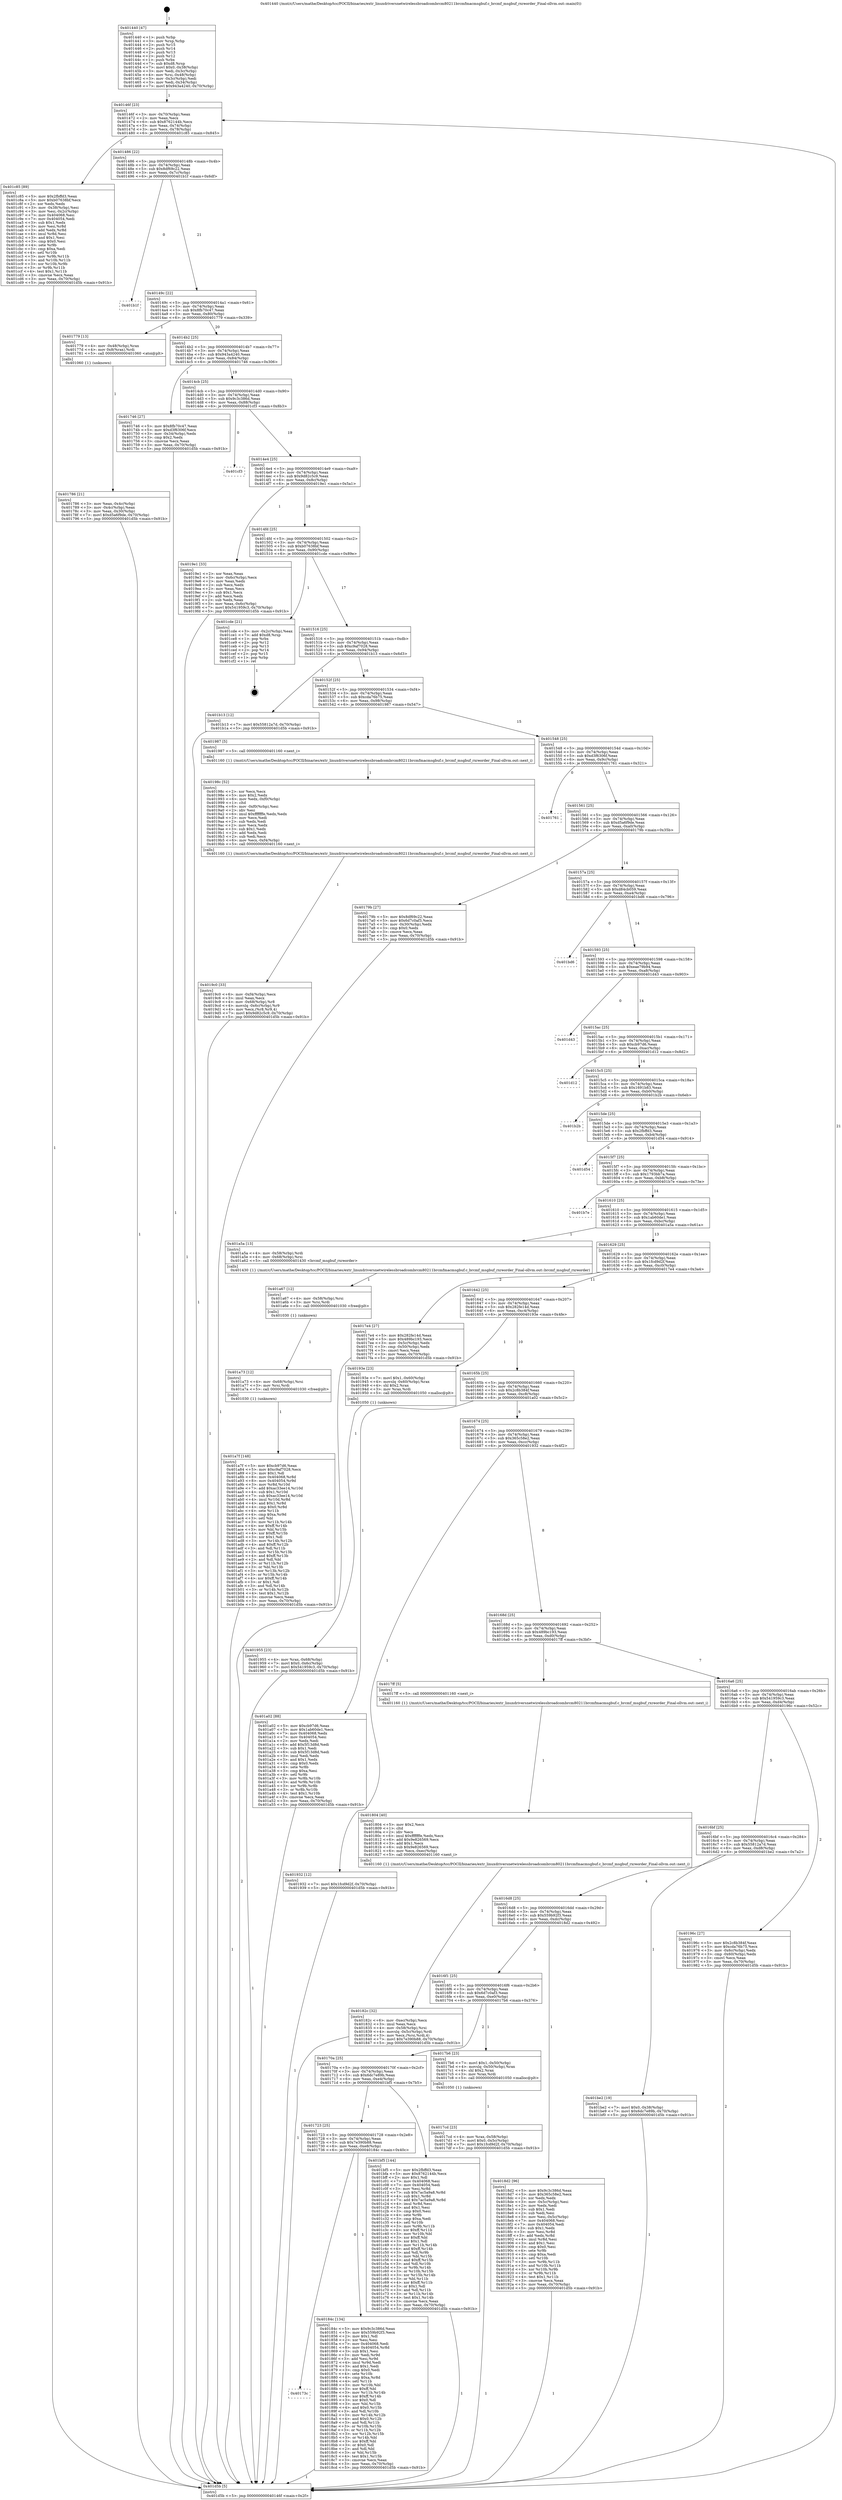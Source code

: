 digraph "0x401440" {
  label = "0x401440 (/mnt/c/Users/mathe/Desktop/tcc/POCII/binaries/extr_linuxdriversnetwirelessbroadcombrcm80211brcmfmacmsgbuf.c_brcmf_msgbuf_rxreorder_Final-ollvm.out::main(0))"
  labelloc = "t"
  node[shape=record]

  Entry [label="",width=0.3,height=0.3,shape=circle,fillcolor=black,style=filled]
  "0x40146f" [label="{
     0x40146f [23]\l
     | [instrs]\l
     &nbsp;&nbsp;0x40146f \<+3\>: mov -0x70(%rbp),%eax\l
     &nbsp;&nbsp;0x401472 \<+2\>: mov %eax,%ecx\l
     &nbsp;&nbsp;0x401474 \<+6\>: sub $0x8762144b,%ecx\l
     &nbsp;&nbsp;0x40147a \<+3\>: mov %eax,-0x74(%rbp)\l
     &nbsp;&nbsp;0x40147d \<+3\>: mov %ecx,-0x78(%rbp)\l
     &nbsp;&nbsp;0x401480 \<+6\>: je 0000000000401c85 \<main+0x845\>\l
  }"]
  "0x401c85" [label="{
     0x401c85 [89]\l
     | [instrs]\l
     &nbsp;&nbsp;0x401c85 \<+5\>: mov $0x2fbffd3,%eax\l
     &nbsp;&nbsp;0x401c8a \<+5\>: mov $0xb07638bf,%ecx\l
     &nbsp;&nbsp;0x401c8f \<+2\>: xor %edx,%edx\l
     &nbsp;&nbsp;0x401c91 \<+3\>: mov -0x38(%rbp),%esi\l
     &nbsp;&nbsp;0x401c94 \<+3\>: mov %esi,-0x2c(%rbp)\l
     &nbsp;&nbsp;0x401c97 \<+7\>: mov 0x404068,%esi\l
     &nbsp;&nbsp;0x401c9e \<+7\>: mov 0x404054,%edi\l
     &nbsp;&nbsp;0x401ca5 \<+3\>: sub $0x1,%edx\l
     &nbsp;&nbsp;0x401ca8 \<+3\>: mov %esi,%r8d\l
     &nbsp;&nbsp;0x401cab \<+3\>: add %edx,%r8d\l
     &nbsp;&nbsp;0x401cae \<+4\>: imul %r8d,%esi\l
     &nbsp;&nbsp;0x401cb2 \<+3\>: and $0x1,%esi\l
     &nbsp;&nbsp;0x401cb5 \<+3\>: cmp $0x0,%esi\l
     &nbsp;&nbsp;0x401cb8 \<+4\>: sete %r9b\l
     &nbsp;&nbsp;0x401cbc \<+3\>: cmp $0xa,%edi\l
     &nbsp;&nbsp;0x401cbf \<+4\>: setl %r10b\l
     &nbsp;&nbsp;0x401cc3 \<+3\>: mov %r9b,%r11b\l
     &nbsp;&nbsp;0x401cc6 \<+3\>: and %r10b,%r11b\l
     &nbsp;&nbsp;0x401cc9 \<+3\>: xor %r10b,%r9b\l
     &nbsp;&nbsp;0x401ccc \<+3\>: or %r9b,%r11b\l
     &nbsp;&nbsp;0x401ccf \<+4\>: test $0x1,%r11b\l
     &nbsp;&nbsp;0x401cd3 \<+3\>: cmovne %ecx,%eax\l
     &nbsp;&nbsp;0x401cd6 \<+3\>: mov %eax,-0x70(%rbp)\l
     &nbsp;&nbsp;0x401cd9 \<+5\>: jmp 0000000000401d5b \<main+0x91b\>\l
  }"]
  "0x401486" [label="{
     0x401486 [22]\l
     | [instrs]\l
     &nbsp;&nbsp;0x401486 \<+5\>: jmp 000000000040148b \<main+0x4b\>\l
     &nbsp;&nbsp;0x40148b \<+3\>: mov -0x74(%rbp),%eax\l
     &nbsp;&nbsp;0x40148e \<+5\>: sub $0x8df69c22,%eax\l
     &nbsp;&nbsp;0x401493 \<+3\>: mov %eax,-0x7c(%rbp)\l
     &nbsp;&nbsp;0x401496 \<+6\>: je 0000000000401b1f \<main+0x6df\>\l
  }"]
  Exit [label="",width=0.3,height=0.3,shape=circle,fillcolor=black,style=filled,peripheries=2]
  "0x401b1f" [label="{
     0x401b1f\l
  }", style=dashed]
  "0x40149c" [label="{
     0x40149c [22]\l
     | [instrs]\l
     &nbsp;&nbsp;0x40149c \<+5\>: jmp 00000000004014a1 \<main+0x61\>\l
     &nbsp;&nbsp;0x4014a1 \<+3\>: mov -0x74(%rbp),%eax\l
     &nbsp;&nbsp;0x4014a4 \<+5\>: sub $0x8fb70c47,%eax\l
     &nbsp;&nbsp;0x4014a9 \<+3\>: mov %eax,-0x80(%rbp)\l
     &nbsp;&nbsp;0x4014ac \<+6\>: je 0000000000401779 \<main+0x339\>\l
  }"]
  "0x401a7f" [label="{
     0x401a7f [148]\l
     | [instrs]\l
     &nbsp;&nbsp;0x401a7f \<+5\>: mov $0xcb97d6,%eax\l
     &nbsp;&nbsp;0x401a84 \<+5\>: mov $0xc9af7028,%ecx\l
     &nbsp;&nbsp;0x401a89 \<+2\>: mov $0x1,%dl\l
     &nbsp;&nbsp;0x401a8b \<+8\>: mov 0x404068,%r8d\l
     &nbsp;&nbsp;0x401a93 \<+8\>: mov 0x404054,%r9d\l
     &nbsp;&nbsp;0x401a9b \<+3\>: mov %r8d,%r10d\l
     &nbsp;&nbsp;0x401a9e \<+7\>: add $0xac33ee14,%r10d\l
     &nbsp;&nbsp;0x401aa5 \<+4\>: sub $0x1,%r10d\l
     &nbsp;&nbsp;0x401aa9 \<+7\>: sub $0xac33ee14,%r10d\l
     &nbsp;&nbsp;0x401ab0 \<+4\>: imul %r10d,%r8d\l
     &nbsp;&nbsp;0x401ab4 \<+4\>: and $0x1,%r8d\l
     &nbsp;&nbsp;0x401ab8 \<+4\>: cmp $0x0,%r8d\l
     &nbsp;&nbsp;0x401abc \<+4\>: sete %r11b\l
     &nbsp;&nbsp;0x401ac0 \<+4\>: cmp $0xa,%r9d\l
     &nbsp;&nbsp;0x401ac4 \<+3\>: setl %bl\l
     &nbsp;&nbsp;0x401ac7 \<+3\>: mov %r11b,%r14b\l
     &nbsp;&nbsp;0x401aca \<+4\>: xor $0xff,%r14b\l
     &nbsp;&nbsp;0x401ace \<+3\>: mov %bl,%r15b\l
     &nbsp;&nbsp;0x401ad1 \<+4\>: xor $0xff,%r15b\l
     &nbsp;&nbsp;0x401ad5 \<+3\>: xor $0x1,%dl\l
     &nbsp;&nbsp;0x401ad8 \<+3\>: mov %r14b,%r12b\l
     &nbsp;&nbsp;0x401adb \<+4\>: and $0xff,%r12b\l
     &nbsp;&nbsp;0x401adf \<+3\>: and %dl,%r11b\l
     &nbsp;&nbsp;0x401ae2 \<+3\>: mov %r15b,%r13b\l
     &nbsp;&nbsp;0x401ae5 \<+4\>: and $0xff,%r13b\l
     &nbsp;&nbsp;0x401ae9 \<+2\>: and %dl,%bl\l
     &nbsp;&nbsp;0x401aeb \<+3\>: or %r11b,%r12b\l
     &nbsp;&nbsp;0x401aee \<+3\>: or %bl,%r13b\l
     &nbsp;&nbsp;0x401af1 \<+3\>: xor %r13b,%r12b\l
     &nbsp;&nbsp;0x401af4 \<+3\>: or %r15b,%r14b\l
     &nbsp;&nbsp;0x401af7 \<+4\>: xor $0xff,%r14b\l
     &nbsp;&nbsp;0x401afb \<+3\>: or $0x1,%dl\l
     &nbsp;&nbsp;0x401afe \<+3\>: and %dl,%r14b\l
     &nbsp;&nbsp;0x401b01 \<+3\>: or %r14b,%r12b\l
     &nbsp;&nbsp;0x401b04 \<+4\>: test $0x1,%r12b\l
     &nbsp;&nbsp;0x401b08 \<+3\>: cmovne %ecx,%eax\l
     &nbsp;&nbsp;0x401b0b \<+3\>: mov %eax,-0x70(%rbp)\l
     &nbsp;&nbsp;0x401b0e \<+5\>: jmp 0000000000401d5b \<main+0x91b\>\l
  }"]
  "0x401779" [label="{
     0x401779 [13]\l
     | [instrs]\l
     &nbsp;&nbsp;0x401779 \<+4\>: mov -0x48(%rbp),%rax\l
     &nbsp;&nbsp;0x40177d \<+4\>: mov 0x8(%rax),%rdi\l
     &nbsp;&nbsp;0x401781 \<+5\>: call 0000000000401060 \<atoi@plt\>\l
     | [calls]\l
     &nbsp;&nbsp;0x401060 \{1\} (unknown)\l
  }"]
  "0x4014b2" [label="{
     0x4014b2 [25]\l
     | [instrs]\l
     &nbsp;&nbsp;0x4014b2 \<+5\>: jmp 00000000004014b7 \<main+0x77\>\l
     &nbsp;&nbsp;0x4014b7 \<+3\>: mov -0x74(%rbp),%eax\l
     &nbsp;&nbsp;0x4014ba \<+5\>: sub $0x943a4240,%eax\l
     &nbsp;&nbsp;0x4014bf \<+6\>: mov %eax,-0x84(%rbp)\l
     &nbsp;&nbsp;0x4014c5 \<+6\>: je 0000000000401746 \<main+0x306\>\l
  }"]
  "0x401a73" [label="{
     0x401a73 [12]\l
     | [instrs]\l
     &nbsp;&nbsp;0x401a73 \<+4\>: mov -0x68(%rbp),%rsi\l
     &nbsp;&nbsp;0x401a77 \<+3\>: mov %rsi,%rdi\l
     &nbsp;&nbsp;0x401a7a \<+5\>: call 0000000000401030 \<free@plt\>\l
     | [calls]\l
     &nbsp;&nbsp;0x401030 \{1\} (unknown)\l
  }"]
  "0x401746" [label="{
     0x401746 [27]\l
     | [instrs]\l
     &nbsp;&nbsp;0x401746 \<+5\>: mov $0x8fb70c47,%eax\l
     &nbsp;&nbsp;0x40174b \<+5\>: mov $0xd3f6306f,%ecx\l
     &nbsp;&nbsp;0x401750 \<+3\>: mov -0x34(%rbp),%edx\l
     &nbsp;&nbsp;0x401753 \<+3\>: cmp $0x2,%edx\l
     &nbsp;&nbsp;0x401756 \<+3\>: cmovne %ecx,%eax\l
     &nbsp;&nbsp;0x401759 \<+3\>: mov %eax,-0x70(%rbp)\l
     &nbsp;&nbsp;0x40175c \<+5\>: jmp 0000000000401d5b \<main+0x91b\>\l
  }"]
  "0x4014cb" [label="{
     0x4014cb [25]\l
     | [instrs]\l
     &nbsp;&nbsp;0x4014cb \<+5\>: jmp 00000000004014d0 \<main+0x90\>\l
     &nbsp;&nbsp;0x4014d0 \<+3\>: mov -0x74(%rbp),%eax\l
     &nbsp;&nbsp;0x4014d3 \<+5\>: sub $0x9c3c386d,%eax\l
     &nbsp;&nbsp;0x4014d8 \<+6\>: mov %eax,-0x88(%rbp)\l
     &nbsp;&nbsp;0x4014de \<+6\>: je 0000000000401cf3 \<main+0x8b3\>\l
  }"]
  "0x401d5b" [label="{
     0x401d5b [5]\l
     | [instrs]\l
     &nbsp;&nbsp;0x401d5b \<+5\>: jmp 000000000040146f \<main+0x2f\>\l
  }"]
  "0x401440" [label="{
     0x401440 [47]\l
     | [instrs]\l
     &nbsp;&nbsp;0x401440 \<+1\>: push %rbp\l
     &nbsp;&nbsp;0x401441 \<+3\>: mov %rsp,%rbp\l
     &nbsp;&nbsp;0x401444 \<+2\>: push %r15\l
     &nbsp;&nbsp;0x401446 \<+2\>: push %r14\l
     &nbsp;&nbsp;0x401448 \<+2\>: push %r13\l
     &nbsp;&nbsp;0x40144a \<+2\>: push %r12\l
     &nbsp;&nbsp;0x40144c \<+1\>: push %rbx\l
     &nbsp;&nbsp;0x40144d \<+7\>: sub $0xd8,%rsp\l
     &nbsp;&nbsp;0x401454 \<+7\>: movl $0x0,-0x38(%rbp)\l
     &nbsp;&nbsp;0x40145b \<+3\>: mov %edi,-0x3c(%rbp)\l
     &nbsp;&nbsp;0x40145e \<+4\>: mov %rsi,-0x48(%rbp)\l
     &nbsp;&nbsp;0x401462 \<+3\>: mov -0x3c(%rbp),%edi\l
     &nbsp;&nbsp;0x401465 \<+3\>: mov %edi,-0x34(%rbp)\l
     &nbsp;&nbsp;0x401468 \<+7\>: movl $0x943a4240,-0x70(%rbp)\l
  }"]
  "0x401786" [label="{
     0x401786 [21]\l
     | [instrs]\l
     &nbsp;&nbsp;0x401786 \<+3\>: mov %eax,-0x4c(%rbp)\l
     &nbsp;&nbsp;0x401789 \<+3\>: mov -0x4c(%rbp),%eax\l
     &nbsp;&nbsp;0x40178c \<+3\>: mov %eax,-0x30(%rbp)\l
     &nbsp;&nbsp;0x40178f \<+7\>: movl $0xd5a6f9de,-0x70(%rbp)\l
     &nbsp;&nbsp;0x401796 \<+5\>: jmp 0000000000401d5b \<main+0x91b\>\l
  }"]
  "0x401a67" [label="{
     0x401a67 [12]\l
     | [instrs]\l
     &nbsp;&nbsp;0x401a67 \<+4\>: mov -0x58(%rbp),%rsi\l
     &nbsp;&nbsp;0x401a6b \<+3\>: mov %rsi,%rdi\l
     &nbsp;&nbsp;0x401a6e \<+5\>: call 0000000000401030 \<free@plt\>\l
     | [calls]\l
     &nbsp;&nbsp;0x401030 \{1\} (unknown)\l
  }"]
  "0x401cf3" [label="{
     0x401cf3\l
  }", style=dashed]
  "0x4014e4" [label="{
     0x4014e4 [25]\l
     | [instrs]\l
     &nbsp;&nbsp;0x4014e4 \<+5\>: jmp 00000000004014e9 \<main+0xa9\>\l
     &nbsp;&nbsp;0x4014e9 \<+3\>: mov -0x74(%rbp),%eax\l
     &nbsp;&nbsp;0x4014ec \<+5\>: sub $0x9d82c5c9,%eax\l
     &nbsp;&nbsp;0x4014f1 \<+6\>: mov %eax,-0x8c(%rbp)\l
     &nbsp;&nbsp;0x4014f7 \<+6\>: je 00000000004019e1 \<main+0x5a1\>\l
  }"]
  "0x4019c0" [label="{
     0x4019c0 [33]\l
     | [instrs]\l
     &nbsp;&nbsp;0x4019c0 \<+6\>: mov -0xf4(%rbp),%ecx\l
     &nbsp;&nbsp;0x4019c6 \<+3\>: imul %eax,%ecx\l
     &nbsp;&nbsp;0x4019c9 \<+4\>: mov -0x68(%rbp),%r8\l
     &nbsp;&nbsp;0x4019cd \<+4\>: movslq -0x6c(%rbp),%r9\l
     &nbsp;&nbsp;0x4019d1 \<+4\>: mov %ecx,(%r8,%r9,4)\l
     &nbsp;&nbsp;0x4019d5 \<+7\>: movl $0x9d82c5c9,-0x70(%rbp)\l
     &nbsp;&nbsp;0x4019dc \<+5\>: jmp 0000000000401d5b \<main+0x91b\>\l
  }"]
  "0x4019e1" [label="{
     0x4019e1 [33]\l
     | [instrs]\l
     &nbsp;&nbsp;0x4019e1 \<+2\>: xor %eax,%eax\l
     &nbsp;&nbsp;0x4019e3 \<+3\>: mov -0x6c(%rbp),%ecx\l
     &nbsp;&nbsp;0x4019e6 \<+2\>: mov %eax,%edx\l
     &nbsp;&nbsp;0x4019e8 \<+2\>: sub %ecx,%edx\l
     &nbsp;&nbsp;0x4019ea \<+2\>: mov %eax,%ecx\l
     &nbsp;&nbsp;0x4019ec \<+3\>: sub $0x1,%ecx\l
     &nbsp;&nbsp;0x4019ef \<+2\>: add %ecx,%edx\l
     &nbsp;&nbsp;0x4019f1 \<+2\>: sub %edx,%eax\l
     &nbsp;&nbsp;0x4019f3 \<+3\>: mov %eax,-0x6c(%rbp)\l
     &nbsp;&nbsp;0x4019f6 \<+7\>: movl $0x541959c3,-0x70(%rbp)\l
     &nbsp;&nbsp;0x4019fd \<+5\>: jmp 0000000000401d5b \<main+0x91b\>\l
  }"]
  "0x4014fd" [label="{
     0x4014fd [25]\l
     | [instrs]\l
     &nbsp;&nbsp;0x4014fd \<+5\>: jmp 0000000000401502 \<main+0xc2\>\l
     &nbsp;&nbsp;0x401502 \<+3\>: mov -0x74(%rbp),%eax\l
     &nbsp;&nbsp;0x401505 \<+5\>: sub $0xb07638bf,%eax\l
     &nbsp;&nbsp;0x40150a \<+6\>: mov %eax,-0x90(%rbp)\l
     &nbsp;&nbsp;0x401510 \<+6\>: je 0000000000401cde \<main+0x89e\>\l
  }"]
  "0x40198c" [label="{
     0x40198c [52]\l
     | [instrs]\l
     &nbsp;&nbsp;0x40198c \<+2\>: xor %ecx,%ecx\l
     &nbsp;&nbsp;0x40198e \<+5\>: mov $0x2,%edx\l
     &nbsp;&nbsp;0x401993 \<+6\>: mov %edx,-0xf0(%rbp)\l
     &nbsp;&nbsp;0x401999 \<+1\>: cltd\l
     &nbsp;&nbsp;0x40199a \<+6\>: mov -0xf0(%rbp),%esi\l
     &nbsp;&nbsp;0x4019a0 \<+2\>: idiv %esi\l
     &nbsp;&nbsp;0x4019a2 \<+6\>: imul $0xfffffffe,%edx,%edx\l
     &nbsp;&nbsp;0x4019a8 \<+2\>: mov %ecx,%edi\l
     &nbsp;&nbsp;0x4019aa \<+2\>: sub %edx,%edi\l
     &nbsp;&nbsp;0x4019ac \<+2\>: mov %ecx,%edx\l
     &nbsp;&nbsp;0x4019ae \<+3\>: sub $0x1,%edx\l
     &nbsp;&nbsp;0x4019b1 \<+2\>: add %edx,%edi\l
     &nbsp;&nbsp;0x4019b3 \<+2\>: sub %edi,%ecx\l
     &nbsp;&nbsp;0x4019b5 \<+6\>: mov %ecx,-0xf4(%rbp)\l
     &nbsp;&nbsp;0x4019bb \<+5\>: call 0000000000401160 \<next_i\>\l
     | [calls]\l
     &nbsp;&nbsp;0x401160 \{1\} (/mnt/c/Users/mathe/Desktop/tcc/POCII/binaries/extr_linuxdriversnetwirelessbroadcombrcm80211brcmfmacmsgbuf.c_brcmf_msgbuf_rxreorder_Final-ollvm.out::next_i)\l
  }"]
  "0x401cde" [label="{
     0x401cde [21]\l
     | [instrs]\l
     &nbsp;&nbsp;0x401cde \<+3\>: mov -0x2c(%rbp),%eax\l
     &nbsp;&nbsp;0x401ce1 \<+7\>: add $0xd8,%rsp\l
     &nbsp;&nbsp;0x401ce8 \<+1\>: pop %rbx\l
     &nbsp;&nbsp;0x401ce9 \<+2\>: pop %r12\l
     &nbsp;&nbsp;0x401ceb \<+2\>: pop %r13\l
     &nbsp;&nbsp;0x401ced \<+2\>: pop %r14\l
     &nbsp;&nbsp;0x401cef \<+2\>: pop %r15\l
     &nbsp;&nbsp;0x401cf1 \<+1\>: pop %rbp\l
     &nbsp;&nbsp;0x401cf2 \<+1\>: ret\l
  }"]
  "0x401516" [label="{
     0x401516 [25]\l
     | [instrs]\l
     &nbsp;&nbsp;0x401516 \<+5\>: jmp 000000000040151b \<main+0xdb\>\l
     &nbsp;&nbsp;0x40151b \<+3\>: mov -0x74(%rbp),%eax\l
     &nbsp;&nbsp;0x40151e \<+5\>: sub $0xc9af7028,%eax\l
     &nbsp;&nbsp;0x401523 \<+6\>: mov %eax,-0x94(%rbp)\l
     &nbsp;&nbsp;0x401529 \<+6\>: je 0000000000401b13 \<main+0x6d3\>\l
  }"]
  "0x401955" [label="{
     0x401955 [23]\l
     | [instrs]\l
     &nbsp;&nbsp;0x401955 \<+4\>: mov %rax,-0x68(%rbp)\l
     &nbsp;&nbsp;0x401959 \<+7\>: movl $0x0,-0x6c(%rbp)\l
     &nbsp;&nbsp;0x401960 \<+7\>: movl $0x541959c3,-0x70(%rbp)\l
     &nbsp;&nbsp;0x401967 \<+5\>: jmp 0000000000401d5b \<main+0x91b\>\l
  }"]
  "0x401b13" [label="{
     0x401b13 [12]\l
     | [instrs]\l
     &nbsp;&nbsp;0x401b13 \<+7\>: movl $0x55812a7d,-0x70(%rbp)\l
     &nbsp;&nbsp;0x401b1a \<+5\>: jmp 0000000000401d5b \<main+0x91b\>\l
  }"]
  "0x40152f" [label="{
     0x40152f [25]\l
     | [instrs]\l
     &nbsp;&nbsp;0x40152f \<+5\>: jmp 0000000000401534 \<main+0xf4\>\l
     &nbsp;&nbsp;0x401534 \<+3\>: mov -0x74(%rbp),%eax\l
     &nbsp;&nbsp;0x401537 \<+5\>: sub $0xcda76b75,%eax\l
     &nbsp;&nbsp;0x40153c \<+6\>: mov %eax,-0x98(%rbp)\l
     &nbsp;&nbsp;0x401542 \<+6\>: je 0000000000401987 \<main+0x547\>\l
  }"]
  "0x40173c" [label="{
     0x40173c\l
  }", style=dashed]
  "0x401987" [label="{
     0x401987 [5]\l
     | [instrs]\l
     &nbsp;&nbsp;0x401987 \<+5\>: call 0000000000401160 \<next_i\>\l
     | [calls]\l
     &nbsp;&nbsp;0x401160 \{1\} (/mnt/c/Users/mathe/Desktop/tcc/POCII/binaries/extr_linuxdriversnetwirelessbroadcombrcm80211brcmfmacmsgbuf.c_brcmf_msgbuf_rxreorder_Final-ollvm.out::next_i)\l
  }"]
  "0x401548" [label="{
     0x401548 [25]\l
     | [instrs]\l
     &nbsp;&nbsp;0x401548 \<+5\>: jmp 000000000040154d \<main+0x10d\>\l
     &nbsp;&nbsp;0x40154d \<+3\>: mov -0x74(%rbp),%eax\l
     &nbsp;&nbsp;0x401550 \<+5\>: sub $0xd3f6306f,%eax\l
     &nbsp;&nbsp;0x401555 \<+6\>: mov %eax,-0x9c(%rbp)\l
     &nbsp;&nbsp;0x40155b \<+6\>: je 0000000000401761 \<main+0x321\>\l
  }"]
  "0x40184c" [label="{
     0x40184c [134]\l
     | [instrs]\l
     &nbsp;&nbsp;0x40184c \<+5\>: mov $0x9c3c386d,%eax\l
     &nbsp;&nbsp;0x401851 \<+5\>: mov $0x559b92f3,%ecx\l
     &nbsp;&nbsp;0x401856 \<+2\>: mov $0x1,%dl\l
     &nbsp;&nbsp;0x401858 \<+2\>: xor %esi,%esi\l
     &nbsp;&nbsp;0x40185a \<+7\>: mov 0x404068,%edi\l
     &nbsp;&nbsp;0x401861 \<+8\>: mov 0x404054,%r8d\l
     &nbsp;&nbsp;0x401869 \<+3\>: sub $0x1,%esi\l
     &nbsp;&nbsp;0x40186c \<+3\>: mov %edi,%r9d\l
     &nbsp;&nbsp;0x40186f \<+3\>: add %esi,%r9d\l
     &nbsp;&nbsp;0x401872 \<+4\>: imul %r9d,%edi\l
     &nbsp;&nbsp;0x401876 \<+3\>: and $0x1,%edi\l
     &nbsp;&nbsp;0x401879 \<+3\>: cmp $0x0,%edi\l
     &nbsp;&nbsp;0x40187c \<+4\>: sete %r10b\l
     &nbsp;&nbsp;0x401880 \<+4\>: cmp $0xa,%r8d\l
     &nbsp;&nbsp;0x401884 \<+4\>: setl %r11b\l
     &nbsp;&nbsp;0x401888 \<+3\>: mov %r10b,%bl\l
     &nbsp;&nbsp;0x40188b \<+3\>: xor $0xff,%bl\l
     &nbsp;&nbsp;0x40188e \<+3\>: mov %r11b,%r14b\l
     &nbsp;&nbsp;0x401891 \<+4\>: xor $0xff,%r14b\l
     &nbsp;&nbsp;0x401895 \<+3\>: xor $0x0,%dl\l
     &nbsp;&nbsp;0x401898 \<+3\>: mov %bl,%r15b\l
     &nbsp;&nbsp;0x40189b \<+4\>: and $0x0,%r15b\l
     &nbsp;&nbsp;0x40189f \<+3\>: and %dl,%r10b\l
     &nbsp;&nbsp;0x4018a2 \<+3\>: mov %r14b,%r12b\l
     &nbsp;&nbsp;0x4018a5 \<+4\>: and $0x0,%r12b\l
     &nbsp;&nbsp;0x4018a9 \<+3\>: and %dl,%r11b\l
     &nbsp;&nbsp;0x4018ac \<+3\>: or %r10b,%r15b\l
     &nbsp;&nbsp;0x4018af \<+3\>: or %r11b,%r12b\l
     &nbsp;&nbsp;0x4018b2 \<+3\>: xor %r12b,%r15b\l
     &nbsp;&nbsp;0x4018b5 \<+3\>: or %r14b,%bl\l
     &nbsp;&nbsp;0x4018b8 \<+3\>: xor $0xff,%bl\l
     &nbsp;&nbsp;0x4018bb \<+3\>: or $0x0,%dl\l
     &nbsp;&nbsp;0x4018be \<+2\>: and %dl,%bl\l
     &nbsp;&nbsp;0x4018c0 \<+3\>: or %bl,%r15b\l
     &nbsp;&nbsp;0x4018c3 \<+4\>: test $0x1,%r15b\l
     &nbsp;&nbsp;0x4018c7 \<+3\>: cmovne %ecx,%eax\l
     &nbsp;&nbsp;0x4018ca \<+3\>: mov %eax,-0x70(%rbp)\l
     &nbsp;&nbsp;0x4018cd \<+5\>: jmp 0000000000401d5b \<main+0x91b\>\l
  }"]
  "0x401761" [label="{
     0x401761\l
  }", style=dashed]
  "0x401561" [label="{
     0x401561 [25]\l
     | [instrs]\l
     &nbsp;&nbsp;0x401561 \<+5\>: jmp 0000000000401566 \<main+0x126\>\l
     &nbsp;&nbsp;0x401566 \<+3\>: mov -0x74(%rbp),%eax\l
     &nbsp;&nbsp;0x401569 \<+5\>: sub $0xd5a6f9de,%eax\l
     &nbsp;&nbsp;0x40156e \<+6\>: mov %eax,-0xa0(%rbp)\l
     &nbsp;&nbsp;0x401574 \<+6\>: je 000000000040179b \<main+0x35b\>\l
  }"]
  "0x401723" [label="{
     0x401723 [25]\l
     | [instrs]\l
     &nbsp;&nbsp;0x401723 \<+5\>: jmp 0000000000401728 \<main+0x2e8\>\l
     &nbsp;&nbsp;0x401728 \<+3\>: mov -0x74(%rbp),%eax\l
     &nbsp;&nbsp;0x40172b \<+5\>: sub $0x7e390b88,%eax\l
     &nbsp;&nbsp;0x401730 \<+6\>: mov %eax,-0xe8(%rbp)\l
     &nbsp;&nbsp;0x401736 \<+6\>: je 000000000040184c \<main+0x40c\>\l
  }"]
  "0x40179b" [label="{
     0x40179b [27]\l
     | [instrs]\l
     &nbsp;&nbsp;0x40179b \<+5\>: mov $0x8df69c22,%eax\l
     &nbsp;&nbsp;0x4017a0 \<+5\>: mov $0x6d7c0af3,%ecx\l
     &nbsp;&nbsp;0x4017a5 \<+3\>: mov -0x30(%rbp),%edx\l
     &nbsp;&nbsp;0x4017a8 \<+3\>: cmp $0x0,%edx\l
     &nbsp;&nbsp;0x4017ab \<+3\>: cmove %ecx,%eax\l
     &nbsp;&nbsp;0x4017ae \<+3\>: mov %eax,-0x70(%rbp)\l
     &nbsp;&nbsp;0x4017b1 \<+5\>: jmp 0000000000401d5b \<main+0x91b\>\l
  }"]
  "0x40157a" [label="{
     0x40157a [25]\l
     | [instrs]\l
     &nbsp;&nbsp;0x40157a \<+5\>: jmp 000000000040157f \<main+0x13f\>\l
     &nbsp;&nbsp;0x40157f \<+3\>: mov -0x74(%rbp),%eax\l
     &nbsp;&nbsp;0x401582 \<+5\>: sub $0xd84cb059,%eax\l
     &nbsp;&nbsp;0x401587 \<+6\>: mov %eax,-0xa4(%rbp)\l
     &nbsp;&nbsp;0x40158d \<+6\>: je 0000000000401bd6 \<main+0x796\>\l
  }"]
  "0x401bf5" [label="{
     0x401bf5 [144]\l
     | [instrs]\l
     &nbsp;&nbsp;0x401bf5 \<+5\>: mov $0x2fbffd3,%eax\l
     &nbsp;&nbsp;0x401bfa \<+5\>: mov $0x8762144b,%ecx\l
     &nbsp;&nbsp;0x401bff \<+2\>: mov $0x1,%dl\l
     &nbsp;&nbsp;0x401c01 \<+7\>: mov 0x404068,%esi\l
     &nbsp;&nbsp;0x401c08 \<+7\>: mov 0x404054,%edi\l
     &nbsp;&nbsp;0x401c0f \<+3\>: mov %esi,%r8d\l
     &nbsp;&nbsp;0x401c12 \<+7\>: sub $0x7ac5a9a8,%r8d\l
     &nbsp;&nbsp;0x401c19 \<+4\>: sub $0x1,%r8d\l
     &nbsp;&nbsp;0x401c1d \<+7\>: add $0x7ac5a9a8,%r8d\l
     &nbsp;&nbsp;0x401c24 \<+4\>: imul %r8d,%esi\l
     &nbsp;&nbsp;0x401c28 \<+3\>: and $0x1,%esi\l
     &nbsp;&nbsp;0x401c2b \<+3\>: cmp $0x0,%esi\l
     &nbsp;&nbsp;0x401c2e \<+4\>: sete %r9b\l
     &nbsp;&nbsp;0x401c32 \<+3\>: cmp $0xa,%edi\l
     &nbsp;&nbsp;0x401c35 \<+4\>: setl %r10b\l
     &nbsp;&nbsp;0x401c39 \<+3\>: mov %r9b,%r11b\l
     &nbsp;&nbsp;0x401c3c \<+4\>: xor $0xff,%r11b\l
     &nbsp;&nbsp;0x401c40 \<+3\>: mov %r10b,%bl\l
     &nbsp;&nbsp;0x401c43 \<+3\>: xor $0xff,%bl\l
     &nbsp;&nbsp;0x401c46 \<+3\>: xor $0x1,%dl\l
     &nbsp;&nbsp;0x401c49 \<+3\>: mov %r11b,%r14b\l
     &nbsp;&nbsp;0x401c4c \<+4\>: and $0xff,%r14b\l
     &nbsp;&nbsp;0x401c50 \<+3\>: and %dl,%r9b\l
     &nbsp;&nbsp;0x401c53 \<+3\>: mov %bl,%r15b\l
     &nbsp;&nbsp;0x401c56 \<+4\>: and $0xff,%r15b\l
     &nbsp;&nbsp;0x401c5a \<+3\>: and %dl,%r10b\l
     &nbsp;&nbsp;0x401c5d \<+3\>: or %r9b,%r14b\l
     &nbsp;&nbsp;0x401c60 \<+3\>: or %r10b,%r15b\l
     &nbsp;&nbsp;0x401c63 \<+3\>: xor %r15b,%r14b\l
     &nbsp;&nbsp;0x401c66 \<+3\>: or %bl,%r11b\l
     &nbsp;&nbsp;0x401c69 \<+4\>: xor $0xff,%r11b\l
     &nbsp;&nbsp;0x401c6d \<+3\>: or $0x1,%dl\l
     &nbsp;&nbsp;0x401c70 \<+3\>: and %dl,%r11b\l
     &nbsp;&nbsp;0x401c73 \<+3\>: or %r11b,%r14b\l
     &nbsp;&nbsp;0x401c76 \<+4\>: test $0x1,%r14b\l
     &nbsp;&nbsp;0x401c7a \<+3\>: cmovne %ecx,%eax\l
     &nbsp;&nbsp;0x401c7d \<+3\>: mov %eax,-0x70(%rbp)\l
     &nbsp;&nbsp;0x401c80 \<+5\>: jmp 0000000000401d5b \<main+0x91b\>\l
  }"]
  "0x401bd6" [label="{
     0x401bd6\l
  }", style=dashed]
  "0x401593" [label="{
     0x401593 [25]\l
     | [instrs]\l
     &nbsp;&nbsp;0x401593 \<+5\>: jmp 0000000000401598 \<main+0x158\>\l
     &nbsp;&nbsp;0x401598 \<+3\>: mov -0x74(%rbp),%eax\l
     &nbsp;&nbsp;0x40159b \<+5\>: sub $0xeae79b94,%eax\l
     &nbsp;&nbsp;0x4015a0 \<+6\>: mov %eax,-0xa8(%rbp)\l
     &nbsp;&nbsp;0x4015a6 \<+6\>: je 0000000000401d43 \<main+0x903\>\l
  }"]
  "0x40182c" [label="{
     0x40182c [32]\l
     | [instrs]\l
     &nbsp;&nbsp;0x40182c \<+6\>: mov -0xec(%rbp),%ecx\l
     &nbsp;&nbsp;0x401832 \<+3\>: imul %eax,%ecx\l
     &nbsp;&nbsp;0x401835 \<+4\>: mov -0x58(%rbp),%rsi\l
     &nbsp;&nbsp;0x401839 \<+4\>: movslq -0x5c(%rbp),%rdi\l
     &nbsp;&nbsp;0x40183d \<+3\>: mov %ecx,(%rsi,%rdi,4)\l
     &nbsp;&nbsp;0x401840 \<+7\>: movl $0x7e390b88,-0x70(%rbp)\l
     &nbsp;&nbsp;0x401847 \<+5\>: jmp 0000000000401d5b \<main+0x91b\>\l
  }"]
  "0x401d43" [label="{
     0x401d43\l
  }", style=dashed]
  "0x4015ac" [label="{
     0x4015ac [25]\l
     | [instrs]\l
     &nbsp;&nbsp;0x4015ac \<+5\>: jmp 00000000004015b1 \<main+0x171\>\l
     &nbsp;&nbsp;0x4015b1 \<+3\>: mov -0x74(%rbp),%eax\l
     &nbsp;&nbsp;0x4015b4 \<+5\>: sub $0xcb97d6,%eax\l
     &nbsp;&nbsp;0x4015b9 \<+6\>: mov %eax,-0xac(%rbp)\l
     &nbsp;&nbsp;0x4015bf \<+6\>: je 0000000000401d12 \<main+0x8d2\>\l
  }"]
  "0x401804" [label="{
     0x401804 [40]\l
     | [instrs]\l
     &nbsp;&nbsp;0x401804 \<+5\>: mov $0x2,%ecx\l
     &nbsp;&nbsp;0x401809 \<+1\>: cltd\l
     &nbsp;&nbsp;0x40180a \<+2\>: idiv %ecx\l
     &nbsp;&nbsp;0x40180c \<+6\>: imul $0xfffffffe,%edx,%ecx\l
     &nbsp;&nbsp;0x401812 \<+6\>: add $0x9e826569,%ecx\l
     &nbsp;&nbsp;0x401818 \<+3\>: add $0x1,%ecx\l
     &nbsp;&nbsp;0x40181b \<+6\>: sub $0x9e826569,%ecx\l
     &nbsp;&nbsp;0x401821 \<+6\>: mov %ecx,-0xec(%rbp)\l
     &nbsp;&nbsp;0x401827 \<+5\>: call 0000000000401160 \<next_i\>\l
     | [calls]\l
     &nbsp;&nbsp;0x401160 \{1\} (/mnt/c/Users/mathe/Desktop/tcc/POCII/binaries/extr_linuxdriversnetwirelessbroadcombrcm80211brcmfmacmsgbuf.c_brcmf_msgbuf_rxreorder_Final-ollvm.out::next_i)\l
  }"]
  "0x401d12" [label="{
     0x401d12\l
  }", style=dashed]
  "0x4015c5" [label="{
     0x4015c5 [25]\l
     | [instrs]\l
     &nbsp;&nbsp;0x4015c5 \<+5\>: jmp 00000000004015ca \<main+0x18a\>\l
     &nbsp;&nbsp;0x4015ca \<+3\>: mov -0x74(%rbp),%eax\l
     &nbsp;&nbsp;0x4015cd \<+5\>: sub $0x1691b83,%eax\l
     &nbsp;&nbsp;0x4015d2 \<+6\>: mov %eax,-0xb0(%rbp)\l
     &nbsp;&nbsp;0x4015d8 \<+6\>: je 0000000000401b2b \<main+0x6eb\>\l
  }"]
  "0x4017cd" [label="{
     0x4017cd [23]\l
     | [instrs]\l
     &nbsp;&nbsp;0x4017cd \<+4\>: mov %rax,-0x58(%rbp)\l
     &nbsp;&nbsp;0x4017d1 \<+7\>: movl $0x0,-0x5c(%rbp)\l
     &nbsp;&nbsp;0x4017d8 \<+7\>: movl $0x1fcd9d2f,-0x70(%rbp)\l
     &nbsp;&nbsp;0x4017df \<+5\>: jmp 0000000000401d5b \<main+0x91b\>\l
  }"]
  "0x401b2b" [label="{
     0x401b2b\l
  }", style=dashed]
  "0x4015de" [label="{
     0x4015de [25]\l
     | [instrs]\l
     &nbsp;&nbsp;0x4015de \<+5\>: jmp 00000000004015e3 \<main+0x1a3\>\l
     &nbsp;&nbsp;0x4015e3 \<+3\>: mov -0x74(%rbp),%eax\l
     &nbsp;&nbsp;0x4015e6 \<+5\>: sub $0x2fbffd3,%eax\l
     &nbsp;&nbsp;0x4015eb \<+6\>: mov %eax,-0xb4(%rbp)\l
     &nbsp;&nbsp;0x4015f1 \<+6\>: je 0000000000401d54 \<main+0x914\>\l
  }"]
  "0x40170a" [label="{
     0x40170a [25]\l
     | [instrs]\l
     &nbsp;&nbsp;0x40170a \<+5\>: jmp 000000000040170f \<main+0x2cf\>\l
     &nbsp;&nbsp;0x40170f \<+3\>: mov -0x74(%rbp),%eax\l
     &nbsp;&nbsp;0x401712 \<+5\>: sub $0x6dc7e89b,%eax\l
     &nbsp;&nbsp;0x401717 \<+6\>: mov %eax,-0xe4(%rbp)\l
     &nbsp;&nbsp;0x40171d \<+6\>: je 0000000000401bf5 \<main+0x7b5\>\l
  }"]
  "0x401d54" [label="{
     0x401d54\l
  }", style=dashed]
  "0x4015f7" [label="{
     0x4015f7 [25]\l
     | [instrs]\l
     &nbsp;&nbsp;0x4015f7 \<+5\>: jmp 00000000004015fc \<main+0x1bc\>\l
     &nbsp;&nbsp;0x4015fc \<+3\>: mov -0x74(%rbp),%eax\l
     &nbsp;&nbsp;0x4015ff \<+5\>: sub $0x1793bb7a,%eax\l
     &nbsp;&nbsp;0x401604 \<+6\>: mov %eax,-0xb8(%rbp)\l
     &nbsp;&nbsp;0x40160a \<+6\>: je 0000000000401b7e \<main+0x73e\>\l
  }"]
  "0x4017b6" [label="{
     0x4017b6 [23]\l
     | [instrs]\l
     &nbsp;&nbsp;0x4017b6 \<+7\>: movl $0x1,-0x50(%rbp)\l
     &nbsp;&nbsp;0x4017bd \<+4\>: movslq -0x50(%rbp),%rax\l
     &nbsp;&nbsp;0x4017c1 \<+4\>: shl $0x2,%rax\l
     &nbsp;&nbsp;0x4017c5 \<+3\>: mov %rax,%rdi\l
     &nbsp;&nbsp;0x4017c8 \<+5\>: call 0000000000401050 \<malloc@plt\>\l
     | [calls]\l
     &nbsp;&nbsp;0x401050 \{1\} (unknown)\l
  }"]
  "0x401b7e" [label="{
     0x401b7e\l
  }", style=dashed]
  "0x401610" [label="{
     0x401610 [25]\l
     | [instrs]\l
     &nbsp;&nbsp;0x401610 \<+5\>: jmp 0000000000401615 \<main+0x1d5\>\l
     &nbsp;&nbsp;0x401615 \<+3\>: mov -0x74(%rbp),%eax\l
     &nbsp;&nbsp;0x401618 \<+5\>: sub $0x1ab60de1,%eax\l
     &nbsp;&nbsp;0x40161d \<+6\>: mov %eax,-0xbc(%rbp)\l
     &nbsp;&nbsp;0x401623 \<+6\>: je 0000000000401a5a \<main+0x61a\>\l
  }"]
  "0x4016f1" [label="{
     0x4016f1 [25]\l
     | [instrs]\l
     &nbsp;&nbsp;0x4016f1 \<+5\>: jmp 00000000004016f6 \<main+0x2b6\>\l
     &nbsp;&nbsp;0x4016f6 \<+3\>: mov -0x74(%rbp),%eax\l
     &nbsp;&nbsp;0x4016f9 \<+5\>: sub $0x6d7c0af3,%eax\l
     &nbsp;&nbsp;0x4016fe \<+6\>: mov %eax,-0xe0(%rbp)\l
     &nbsp;&nbsp;0x401704 \<+6\>: je 00000000004017b6 \<main+0x376\>\l
  }"]
  "0x401a5a" [label="{
     0x401a5a [13]\l
     | [instrs]\l
     &nbsp;&nbsp;0x401a5a \<+4\>: mov -0x58(%rbp),%rdi\l
     &nbsp;&nbsp;0x401a5e \<+4\>: mov -0x68(%rbp),%rsi\l
     &nbsp;&nbsp;0x401a62 \<+5\>: call 0000000000401430 \<brcmf_msgbuf_rxreorder\>\l
     | [calls]\l
     &nbsp;&nbsp;0x401430 \{1\} (/mnt/c/Users/mathe/Desktop/tcc/POCII/binaries/extr_linuxdriversnetwirelessbroadcombrcm80211brcmfmacmsgbuf.c_brcmf_msgbuf_rxreorder_Final-ollvm.out::brcmf_msgbuf_rxreorder)\l
  }"]
  "0x401629" [label="{
     0x401629 [25]\l
     | [instrs]\l
     &nbsp;&nbsp;0x401629 \<+5\>: jmp 000000000040162e \<main+0x1ee\>\l
     &nbsp;&nbsp;0x40162e \<+3\>: mov -0x74(%rbp),%eax\l
     &nbsp;&nbsp;0x401631 \<+5\>: sub $0x1fcd9d2f,%eax\l
     &nbsp;&nbsp;0x401636 \<+6\>: mov %eax,-0xc0(%rbp)\l
     &nbsp;&nbsp;0x40163c \<+6\>: je 00000000004017e4 \<main+0x3a4\>\l
  }"]
  "0x4018d2" [label="{
     0x4018d2 [96]\l
     | [instrs]\l
     &nbsp;&nbsp;0x4018d2 \<+5\>: mov $0x9c3c386d,%eax\l
     &nbsp;&nbsp;0x4018d7 \<+5\>: mov $0x365c58e2,%ecx\l
     &nbsp;&nbsp;0x4018dc \<+2\>: xor %edx,%edx\l
     &nbsp;&nbsp;0x4018de \<+3\>: mov -0x5c(%rbp),%esi\l
     &nbsp;&nbsp;0x4018e1 \<+2\>: mov %edx,%edi\l
     &nbsp;&nbsp;0x4018e3 \<+3\>: sub $0x1,%edi\l
     &nbsp;&nbsp;0x4018e6 \<+2\>: sub %edi,%esi\l
     &nbsp;&nbsp;0x4018e8 \<+3\>: mov %esi,-0x5c(%rbp)\l
     &nbsp;&nbsp;0x4018eb \<+7\>: mov 0x404068,%esi\l
     &nbsp;&nbsp;0x4018f2 \<+7\>: mov 0x404054,%edi\l
     &nbsp;&nbsp;0x4018f9 \<+3\>: sub $0x1,%edx\l
     &nbsp;&nbsp;0x4018fc \<+3\>: mov %esi,%r8d\l
     &nbsp;&nbsp;0x4018ff \<+3\>: add %edx,%r8d\l
     &nbsp;&nbsp;0x401902 \<+4\>: imul %r8d,%esi\l
     &nbsp;&nbsp;0x401906 \<+3\>: and $0x1,%esi\l
     &nbsp;&nbsp;0x401909 \<+3\>: cmp $0x0,%esi\l
     &nbsp;&nbsp;0x40190c \<+4\>: sete %r9b\l
     &nbsp;&nbsp;0x401910 \<+3\>: cmp $0xa,%edi\l
     &nbsp;&nbsp;0x401913 \<+4\>: setl %r10b\l
     &nbsp;&nbsp;0x401917 \<+3\>: mov %r9b,%r11b\l
     &nbsp;&nbsp;0x40191a \<+3\>: and %r10b,%r11b\l
     &nbsp;&nbsp;0x40191d \<+3\>: xor %r10b,%r9b\l
     &nbsp;&nbsp;0x401920 \<+3\>: or %r9b,%r11b\l
     &nbsp;&nbsp;0x401923 \<+4\>: test $0x1,%r11b\l
     &nbsp;&nbsp;0x401927 \<+3\>: cmovne %ecx,%eax\l
     &nbsp;&nbsp;0x40192a \<+3\>: mov %eax,-0x70(%rbp)\l
     &nbsp;&nbsp;0x40192d \<+5\>: jmp 0000000000401d5b \<main+0x91b\>\l
  }"]
  "0x4017e4" [label="{
     0x4017e4 [27]\l
     | [instrs]\l
     &nbsp;&nbsp;0x4017e4 \<+5\>: mov $0x282fe14d,%eax\l
     &nbsp;&nbsp;0x4017e9 \<+5\>: mov $0x489bc193,%ecx\l
     &nbsp;&nbsp;0x4017ee \<+3\>: mov -0x5c(%rbp),%edx\l
     &nbsp;&nbsp;0x4017f1 \<+3\>: cmp -0x50(%rbp),%edx\l
     &nbsp;&nbsp;0x4017f4 \<+3\>: cmovl %ecx,%eax\l
     &nbsp;&nbsp;0x4017f7 \<+3\>: mov %eax,-0x70(%rbp)\l
     &nbsp;&nbsp;0x4017fa \<+5\>: jmp 0000000000401d5b \<main+0x91b\>\l
  }"]
  "0x401642" [label="{
     0x401642 [25]\l
     | [instrs]\l
     &nbsp;&nbsp;0x401642 \<+5\>: jmp 0000000000401647 \<main+0x207\>\l
     &nbsp;&nbsp;0x401647 \<+3\>: mov -0x74(%rbp),%eax\l
     &nbsp;&nbsp;0x40164a \<+5\>: sub $0x282fe14d,%eax\l
     &nbsp;&nbsp;0x40164f \<+6\>: mov %eax,-0xc4(%rbp)\l
     &nbsp;&nbsp;0x401655 \<+6\>: je 000000000040193e \<main+0x4fe\>\l
  }"]
  "0x4016d8" [label="{
     0x4016d8 [25]\l
     | [instrs]\l
     &nbsp;&nbsp;0x4016d8 \<+5\>: jmp 00000000004016dd \<main+0x29d\>\l
     &nbsp;&nbsp;0x4016dd \<+3\>: mov -0x74(%rbp),%eax\l
     &nbsp;&nbsp;0x4016e0 \<+5\>: sub $0x559b92f3,%eax\l
     &nbsp;&nbsp;0x4016e5 \<+6\>: mov %eax,-0xdc(%rbp)\l
     &nbsp;&nbsp;0x4016eb \<+6\>: je 00000000004018d2 \<main+0x492\>\l
  }"]
  "0x40193e" [label="{
     0x40193e [23]\l
     | [instrs]\l
     &nbsp;&nbsp;0x40193e \<+7\>: movl $0x1,-0x60(%rbp)\l
     &nbsp;&nbsp;0x401945 \<+4\>: movslq -0x60(%rbp),%rax\l
     &nbsp;&nbsp;0x401949 \<+4\>: shl $0x2,%rax\l
     &nbsp;&nbsp;0x40194d \<+3\>: mov %rax,%rdi\l
     &nbsp;&nbsp;0x401950 \<+5\>: call 0000000000401050 \<malloc@plt\>\l
     | [calls]\l
     &nbsp;&nbsp;0x401050 \{1\} (unknown)\l
  }"]
  "0x40165b" [label="{
     0x40165b [25]\l
     | [instrs]\l
     &nbsp;&nbsp;0x40165b \<+5\>: jmp 0000000000401660 \<main+0x220\>\l
     &nbsp;&nbsp;0x401660 \<+3\>: mov -0x74(%rbp),%eax\l
     &nbsp;&nbsp;0x401663 \<+5\>: sub $0x2c8b384f,%eax\l
     &nbsp;&nbsp;0x401668 \<+6\>: mov %eax,-0xc8(%rbp)\l
     &nbsp;&nbsp;0x40166e \<+6\>: je 0000000000401a02 \<main+0x5c2\>\l
  }"]
  "0x401be2" [label="{
     0x401be2 [19]\l
     | [instrs]\l
     &nbsp;&nbsp;0x401be2 \<+7\>: movl $0x0,-0x38(%rbp)\l
     &nbsp;&nbsp;0x401be9 \<+7\>: movl $0x6dc7e89b,-0x70(%rbp)\l
     &nbsp;&nbsp;0x401bf0 \<+5\>: jmp 0000000000401d5b \<main+0x91b\>\l
  }"]
  "0x401a02" [label="{
     0x401a02 [88]\l
     | [instrs]\l
     &nbsp;&nbsp;0x401a02 \<+5\>: mov $0xcb97d6,%eax\l
     &nbsp;&nbsp;0x401a07 \<+5\>: mov $0x1ab60de1,%ecx\l
     &nbsp;&nbsp;0x401a0c \<+7\>: mov 0x404068,%edx\l
     &nbsp;&nbsp;0x401a13 \<+7\>: mov 0x404054,%esi\l
     &nbsp;&nbsp;0x401a1a \<+2\>: mov %edx,%edi\l
     &nbsp;&nbsp;0x401a1c \<+6\>: add $0x5f13d8d,%edi\l
     &nbsp;&nbsp;0x401a22 \<+3\>: sub $0x1,%edi\l
     &nbsp;&nbsp;0x401a25 \<+6\>: sub $0x5f13d8d,%edi\l
     &nbsp;&nbsp;0x401a2b \<+3\>: imul %edi,%edx\l
     &nbsp;&nbsp;0x401a2e \<+3\>: and $0x1,%edx\l
     &nbsp;&nbsp;0x401a31 \<+3\>: cmp $0x0,%edx\l
     &nbsp;&nbsp;0x401a34 \<+4\>: sete %r8b\l
     &nbsp;&nbsp;0x401a38 \<+3\>: cmp $0xa,%esi\l
     &nbsp;&nbsp;0x401a3b \<+4\>: setl %r9b\l
     &nbsp;&nbsp;0x401a3f \<+3\>: mov %r8b,%r10b\l
     &nbsp;&nbsp;0x401a42 \<+3\>: and %r9b,%r10b\l
     &nbsp;&nbsp;0x401a45 \<+3\>: xor %r9b,%r8b\l
     &nbsp;&nbsp;0x401a48 \<+3\>: or %r8b,%r10b\l
     &nbsp;&nbsp;0x401a4b \<+4\>: test $0x1,%r10b\l
     &nbsp;&nbsp;0x401a4f \<+3\>: cmovne %ecx,%eax\l
     &nbsp;&nbsp;0x401a52 \<+3\>: mov %eax,-0x70(%rbp)\l
     &nbsp;&nbsp;0x401a55 \<+5\>: jmp 0000000000401d5b \<main+0x91b\>\l
  }"]
  "0x401674" [label="{
     0x401674 [25]\l
     | [instrs]\l
     &nbsp;&nbsp;0x401674 \<+5\>: jmp 0000000000401679 \<main+0x239\>\l
     &nbsp;&nbsp;0x401679 \<+3\>: mov -0x74(%rbp),%eax\l
     &nbsp;&nbsp;0x40167c \<+5\>: sub $0x365c58e2,%eax\l
     &nbsp;&nbsp;0x401681 \<+6\>: mov %eax,-0xcc(%rbp)\l
     &nbsp;&nbsp;0x401687 \<+6\>: je 0000000000401932 \<main+0x4f2\>\l
  }"]
  "0x4016bf" [label="{
     0x4016bf [25]\l
     | [instrs]\l
     &nbsp;&nbsp;0x4016bf \<+5\>: jmp 00000000004016c4 \<main+0x284\>\l
     &nbsp;&nbsp;0x4016c4 \<+3\>: mov -0x74(%rbp),%eax\l
     &nbsp;&nbsp;0x4016c7 \<+5\>: sub $0x55812a7d,%eax\l
     &nbsp;&nbsp;0x4016cc \<+6\>: mov %eax,-0xd8(%rbp)\l
     &nbsp;&nbsp;0x4016d2 \<+6\>: je 0000000000401be2 \<main+0x7a2\>\l
  }"]
  "0x401932" [label="{
     0x401932 [12]\l
     | [instrs]\l
     &nbsp;&nbsp;0x401932 \<+7\>: movl $0x1fcd9d2f,-0x70(%rbp)\l
     &nbsp;&nbsp;0x401939 \<+5\>: jmp 0000000000401d5b \<main+0x91b\>\l
  }"]
  "0x40168d" [label="{
     0x40168d [25]\l
     | [instrs]\l
     &nbsp;&nbsp;0x40168d \<+5\>: jmp 0000000000401692 \<main+0x252\>\l
     &nbsp;&nbsp;0x401692 \<+3\>: mov -0x74(%rbp),%eax\l
     &nbsp;&nbsp;0x401695 \<+5\>: sub $0x489bc193,%eax\l
     &nbsp;&nbsp;0x40169a \<+6\>: mov %eax,-0xd0(%rbp)\l
     &nbsp;&nbsp;0x4016a0 \<+6\>: je 00000000004017ff \<main+0x3bf\>\l
  }"]
  "0x40196c" [label="{
     0x40196c [27]\l
     | [instrs]\l
     &nbsp;&nbsp;0x40196c \<+5\>: mov $0x2c8b384f,%eax\l
     &nbsp;&nbsp;0x401971 \<+5\>: mov $0xcda76b75,%ecx\l
     &nbsp;&nbsp;0x401976 \<+3\>: mov -0x6c(%rbp),%edx\l
     &nbsp;&nbsp;0x401979 \<+3\>: cmp -0x60(%rbp),%edx\l
     &nbsp;&nbsp;0x40197c \<+3\>: cmovl %ecx,%eax\l
     &nbsp;&nbsp;0x40197f \<+3\>: mov %eax,-0x70(%rbp)\l
     &nbsp;&nbsp;0x401982 \<+5\>: jmp 0000000000401d5b \<main+0x91b\>\l
  }"]
  "0x4017ff" [label="{
     0x4017ff [5]\l
     | [instrs]\l
     &nbsp;&nbsp;0x4017ff \<+5\>: call 0000000000401160 \<next_i\>\l
     | [calls]\l
     &nbsp;&nbsp;0x401160 \{1\} (/mnt/c/Users/mathe/Desktop/tcc/POCII/binaries/extr_linuxdriversnetwirelessbroadcombrcm80211brcmfmacmsgbuf.c_brcmf_msgbuf_rxreorder_Final-ollvm.out::next_i)\l
  }"]
  "0x4016a6" [label="{
     0x4016a6 [25]\l
     | [instrs]\l
     &nbsp;&nbsp;0x4016a6 \<+5\>: jmp 00000000004016ab \<main+0x26b\>\l
     &nbsp;&nbsp;0x4016ab \<+3\>: mov -0x74(%rbp),%eax\l
     &nbsp;&nbsp;0x4016ae \<+5\>: sub $0x541959c3,%eax\l
     &nbsp;&nbsp;0x4016b3 \<+6\>: mov %eax,-0xd4(%rbp)\l
     &nbsp;&nbsp;0x4016b9 \<+6\>: je 000000000040196c \<main+0x52c\>\l
  }"]
  Entry -> "0x401440" [label=" 1"]
  "0x40146f" -> "0x401c85" [label=" 1"]
  "0x40146f" -> "0x401486" [label=" 21"]
  "0x401cde" -> Exit [label=" 1"]
  "0x401486" -> "0x401b1f" [label=" 0"]
  "0x401486" -> "0x40149c" [label=" 21"]
  "0x401c85" -> "0x401d5b" [label=" 1"]
  "0x40149c" -> "0x401779" [label=" 1"]
  "0x40149c" -> "0x4014b2" [label=" 20"]
  "0x401bf5" -> "0x401d5b" [label=" 1"]
  "0x4014b2" -> "0x401746" [label=" 1"]
  "0x4014b2" -> "0x4014cb" [label=" 19"]
  "0x401746" -> "0x401d5b" [label=" 1"]
  "0x401440" -> "0x40146f" [label=" 1"]
  "0x401d5b" -> "0x40146f" [label=" 21"]
  "0x401779" -> "0x401786" [label=" 1"]
  "0x401786" -> "0x401d5b" [label=" 1"]
  "0x401be2" -> "0x401d5b" [label=" 1"]
  "0x4014cb" -> "0x401cf3" [label=" 0"]
  "0x4014cb" -> "0x4014e4" [label=" 19"]
  "0x401b13" -> "0x401d5b" [label=" 1"]
  "0x4014e4" -> "0x4019e1" [label=" 1"]
  "0x4014e4" -> "0x4014fd" [label=" 18"]
  "0x401a7f" -> "0x401d5b" [label=" 1"]
  "0x4014fd" -> "0x401cde" [label=" 1"]
  "0x4014fd" -> "0x401516" [label=" 17"]
  "0x401a73" -> "0x401a7f" [label=" 1"]
  "0x401516" -> "0x401b13" [label=" 1"]
  "0x401516" -> "0x40152f" [label=" 16"]
  "0x401a67" -> "0x401a73" [label=" 1"]
  "0x40152f" -> "0x401987" [label=" 1"]
  "0x40152f" -> "0x401548" [label=" 15"]
  "0x401a5a" -> "0x401a67" [label=" 1"]
  "0x401548" -> "0x401761" [label=" 0"]
  "0x401548" -> "0x401561" [label=" 15"]
  "0x401a02" -> "0x401d5b" [label=" 1"]
  "0x401561" -> "0x40179b" [label=" 1"]
  "0x401561" -> "0x40157a" [label=" 14"]
  "0x40179b" -> "0x401d5b" [label=" 1"]
  "0x4019c0" -> "0x401d5b" [label=" 1"]
  "0x40157a" -> "0x401bd6" [label=" 0"]
  "0x40157a" -> "0x401593" [label=" 14"]
  "0x40198c" -> "0x4019c0" [label=" 1"]
  "0x401593" -> "0x401d43" [label=" 0"]
  "0x401593" -> "0x4015ac" [label=" 14"]
  "0x40196c" -> "0x401d5b" [label=" 2"]
  "0x4015ac" -> "0x401d12" [label=" 0"]
  "0x4015ac" -> "0x4015c5" [label=" 14"]
  "0x401955" -> "0x401d5b" [label=" 1"]
  "0x4015c5" -> "0x401b2b" [label=" 0"]
  "0x4015c5" -> "0x4015de" [label=" 14"]
  "0x40193e" -> "0x401955" [label=" 1"]
  "0x4015de" -> "0x401d54" [label=" 0"]
  "0x4015de" -> "0x4015f7" [label=" 14"]
  "0x401932" -> "0x401d5b" [label=" 1"]
  "0x4015f7" -> "0x401b7e" [label=" 0"]
  "0x4015f7" -> "0x401610" [label=" 14"]
  "0x4018d2" -> "0x401d5b" [label=" 1"]
  "0x401610" -> "0x401a5a" [label=" 1"]
  "0x401610" -> "0x401629" [label=" 13"]
  "0x401723" -> "0x40173c" [label=" 0"]
  "0x401629" -> "0x4017e4" [label=" 2"]
  "0x401629" -> "0x401642" [label=" 11"]
  "0x401723" -> "0x40184c" [label=" 1"]
  "0x401642" -> "0x40193e" [label=" 1"]
  "0x401642" -> "0x40165b" [label=" 10"]
  "0x40170a" -> "0x401723" [label=" 1"]
  "0x40165b" -> "0x401a02" [label=" 1"]
  "0x40165b" -> "0x401674" [label=" 9"]
  "0x40170a" -> "0x401bf5" [label=" 1"]
  "0x401674" -> "0x401932" [label=" 1"]
  "0x401674" -> "0x40168d" [label=" 8"]
  "0x40182c" -> "0x401d5b" [label=" 1"]
  "0x40168d" -> "0x4017ff" [label=" 1"]
  "0x40168d" -> "0x4016a6" [label=" 7"]
  "0x401804" -> "0x40182c" [label=" 1"]
  "0x4016a6" -> "0x40196c" [label=" 2"]
  "0x4016a6" -> "0x4016bf" [label=" 5"]
  "0x401987" -> "0x40198c" [label=" 1"]
  "0x4016bf" -> "0x401be2" [label=" 1"]
  "0x4016bf" -> "0x4016d8" [label=" 4"]
  "0x4019e1" -> "0x401d5b" [label=" 1"]
  "0x4016d8" -> "0x4018d2" [label=" 1"]
  "0x4016d8" -> "0x4016f1" [label=" 3"]
  "0x40184c" -> "0x401d5b" [label=" 1"]
  "0x4016f1" -> "0x4017b6" [label=" 1"]
  "0x4016f1" -> "0x40170a" [label=" 2"]
  "0x4017b6" -> "0x4017cd" [label=" 1"]
  "0x4017cd" -> "0x401d5b" [label=" 1"]
  "0x4017e4" -> "0x401d5b" [label=" 2"]
  "0x4017ff" -> "0x401804" [label=" 1"]
}

